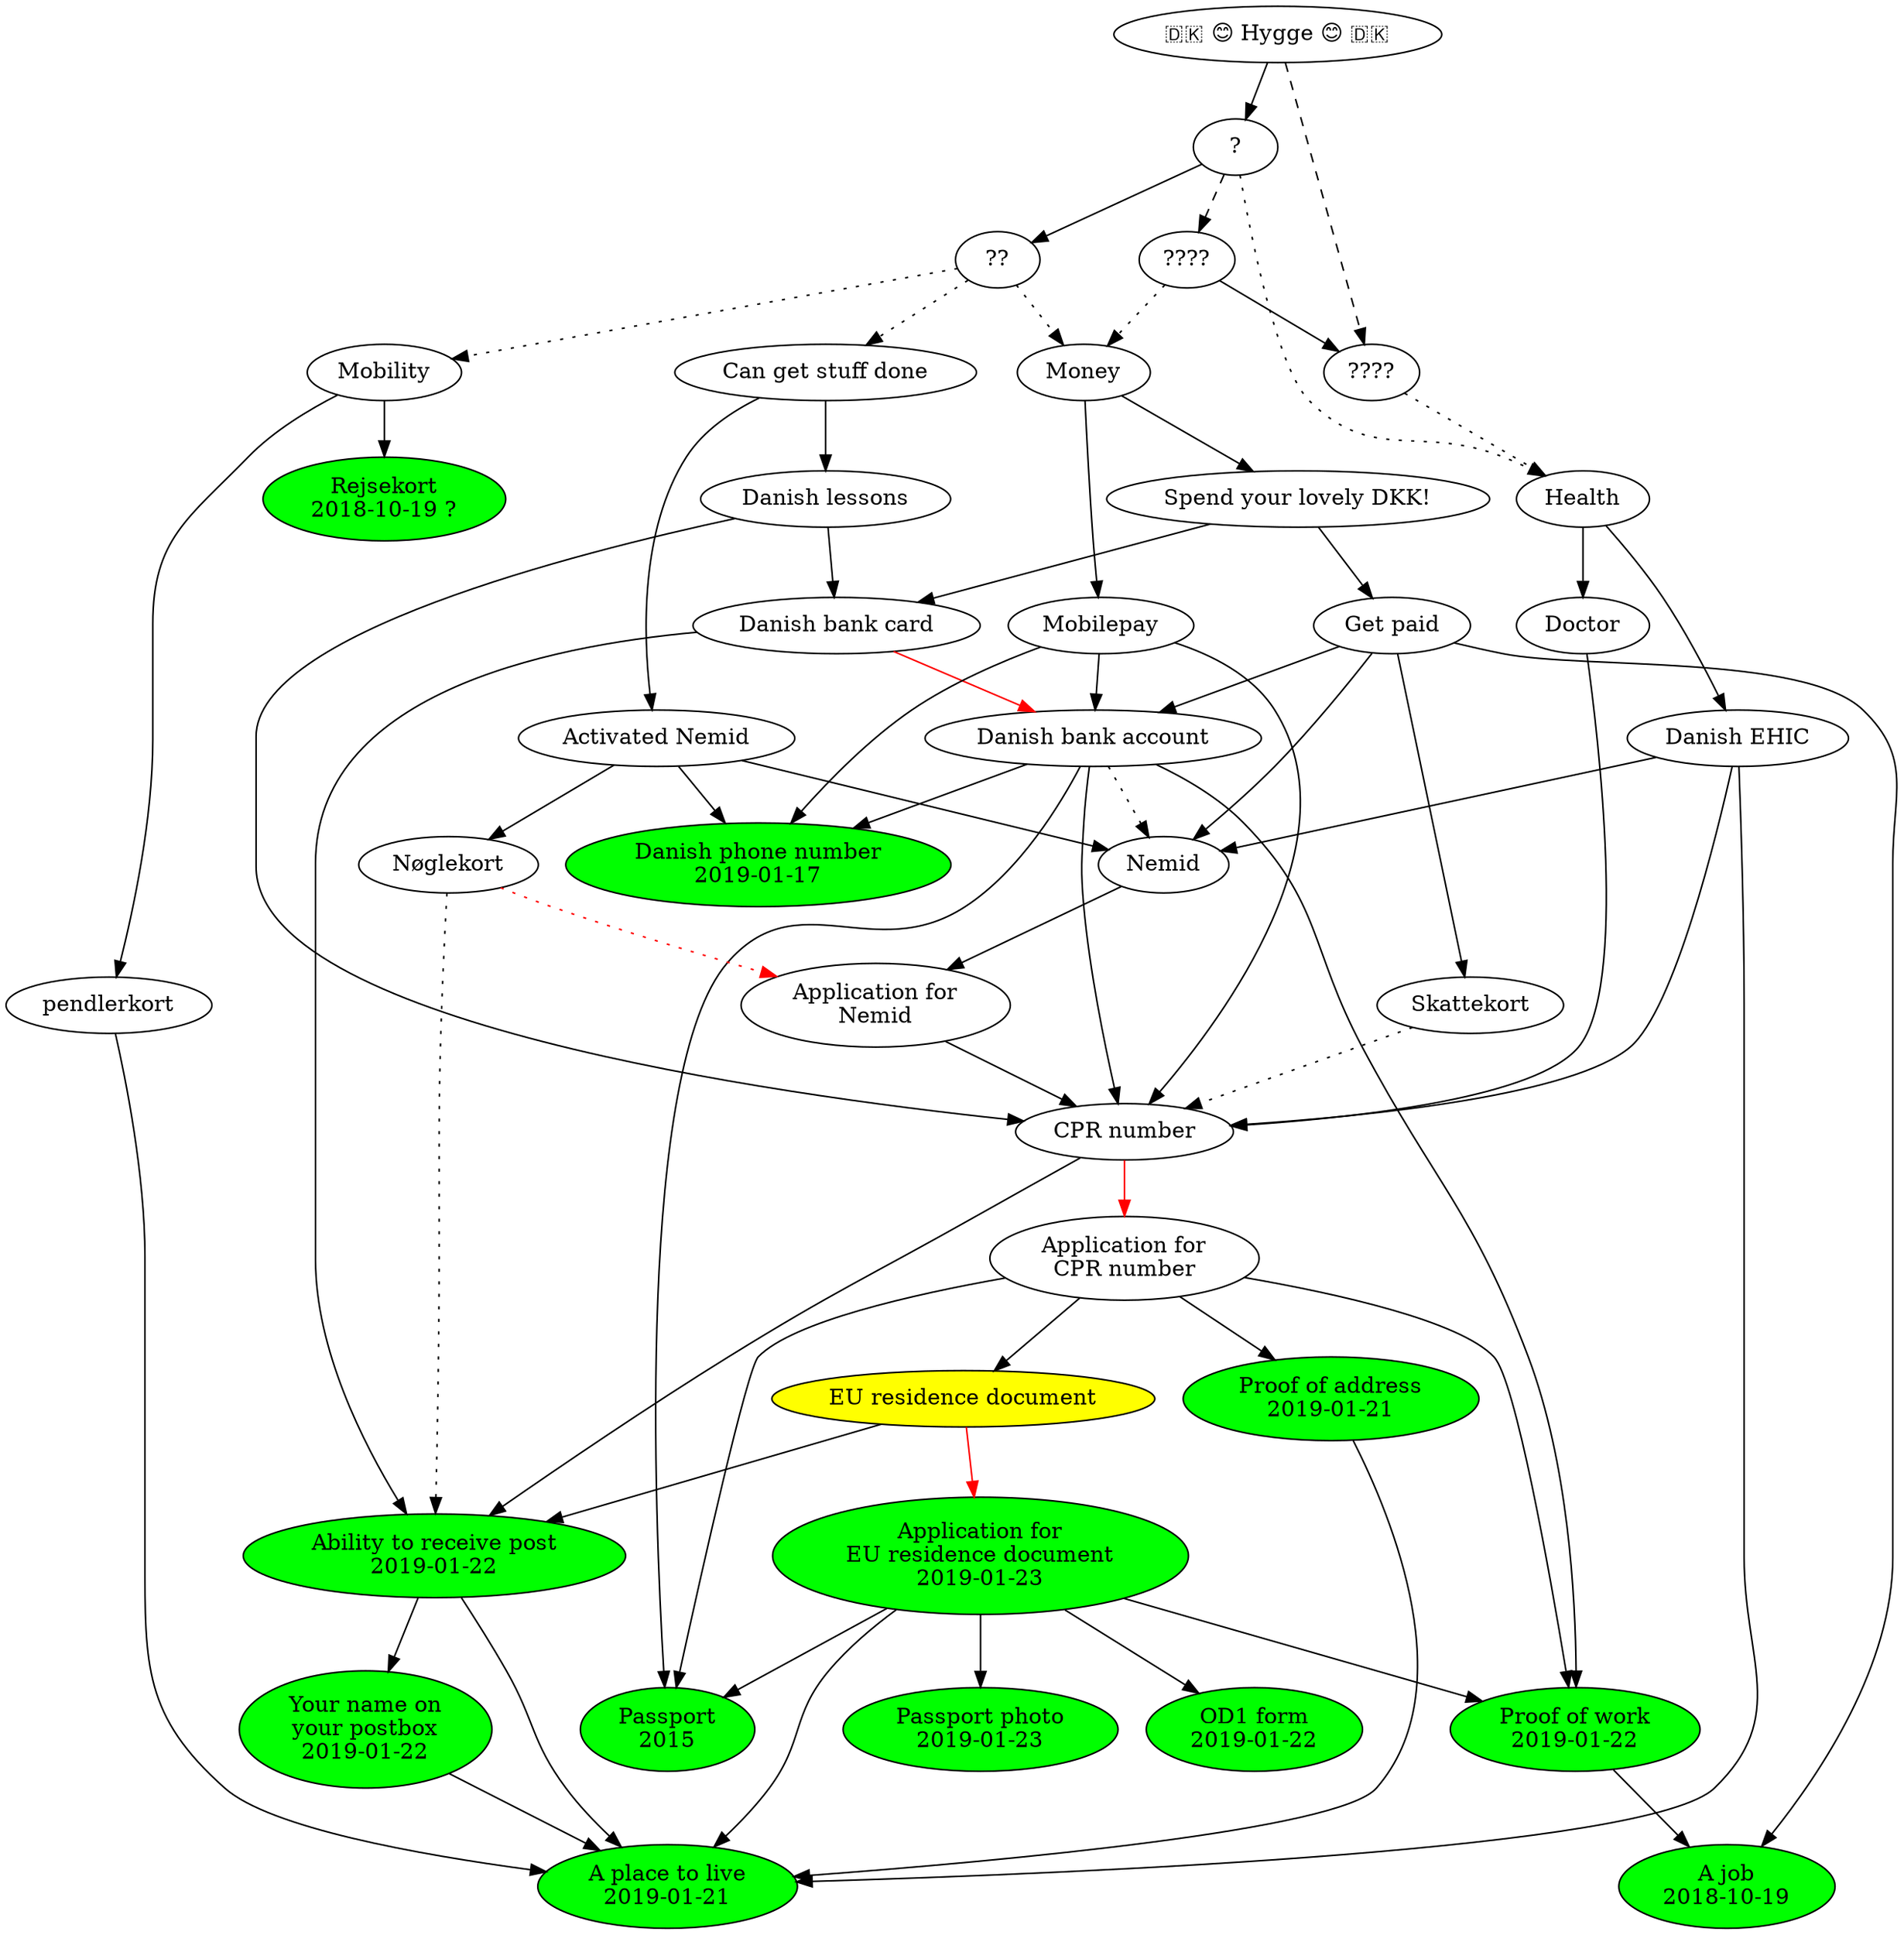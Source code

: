 digraph g {
  job [ label="A job\n2018-10-19" style=filled fillcolor=green ]
  proof_of_work [ label="Proof of work\n2019-01-22" style=filled fillcolor=green ]
  proof_of_work -> job

  passport [ label="Passport\n2015" style=filled fillcolor=green ]

  danish_phone_number [ label="Danish phone number\n2019-01-17" style=filled fillcolor=green ]
  rejsekort [ label="Rejsekort\n2018-10-19 ?" style=filled fillcolor=green ]

  place_to_live [ label="A place to live\n2019-01-21" style=filled fillcolor=green ]

  name_on_postbox [ label="Your name on\nyour postbox\n2019-01-22" style=filled fillcolor=green ]
  name_on_postbox -> place_to_live

  can_receive_post [ label="Ability to receive post\n2019-01-22" style=filled fillcolor=green ]
  can_receive_post -> place_to_live
  can_receive_post -> name_on_postbox

  pendlerkort
  pendlerkort -> place_to_live

  eu_residence_document_application [ label="Application for\nEU residence document\n2019-01-23" style=filled fillcolor=green ]
  eu_residence_document_application -> place_to_live
  eu_residence_document_application -> proof_of_work
  eu_residence_document_application -> passport
  eu_residence_document_application -> od1_form
  od1_form [ label="OD1 form\n2019-01-22" style=filled fillcolor=green ]
  passport_photo [ label="Passport photo\n2019-01-23" style=filled fillcolor=green ]
  eu_residence_document_application -> passport_photo

  eu_residence_document [ label="EU residence document" style=filled fillcolor=yellow ]
  eu_residence_document -> eu_residence_document_application [ color="red" ]
  eu_residence_document -> can_receive_post

  cpr_number_application [ label="Application for\nCPR number" ]
  cpr_number_application -> eu_residence_document
  cpr_number_application -> proof_of_work
  cpr_number_application -> proof_of_address
  cpr_number_application -> passport

  cpr_number [ label="CPR number" ]
  cpr_number -> cpr_number_application [ color="red" ]
  cpr_number -> can_receive_post

  proof_of_address [ label="Proof of address\n2019-01-21" style=filled fillcolor=green ]
  proof_of_address -> place_to_live

  skattekort [ label="Skattekort" ]
  skattekort -> cpr_number [ style="dotted" ]

  nemid_application [ label="Application for\nNemid" ]
  nemid_application -> cpr_number
  nemid [ label="Nemid" ]
  nemid -> nemid_application

  danish_bank_account [ label="Danish bank account" ]
  danish_bank_account -> cpr_number
  danish_bank_account -> proof_of_work
  danish_bank_account -> nemid [ style="dotted" ]
  danish_bank_account -> passport
  danish_bank_account -> danish_phone_number

  activated_nemid [ label="Activated Nemid" ]
  activated_nemid -> nemid
  activated_nemid -> danish_phone_number
  noglekort [ label="Nøglekort" ]
  activated_nemid -> noglekort
  noglekort -> nemid_application [ style="dotted" color="red" ]
  noglekort -> can_receive_post [ style="dotted" ]

  ehic [ label="Danish EHIC" ]
  ehic -> cpr_number
  ehic -> nemid
  ehic -> place_to_live

  doctor [ label="Doctor" ]
  doctor -> cpr_number

  get_paid [ label="Get paid" ]
  get_paid -> job
  get_paid -> skattekort
  get_paid -> danish_bank_account
  get_paid -> nemid

  danish_lessions [ label="Danish lessons" ]
  danish_lessions -> cpr_number
  danish_lessions -> danish_bank_card

  danish_bank_card [ label="Danish bank card" ]
  danish_bank_card -> danish_bank_account [ color="red" ]
  danish_bank_card -> can_receive_post

  spend_lovely_dkk [ label="Spend your lovely DKK!" ]
  spend_lovely_dkk -> get_paid
  spend_lovely_dkk -> danish_bank_card

  mobilepay [ label="Mobilepay" ]
  mobilepay -> cpr_number
  mobilepay -> danish_phone_number
  mobilepay -> danish_bank_account

  // Det endeligt mål
  hygge [ label="🇩🇰 😊 Hygge 😊 🇩🇰" ]
  // Deliberately vague so as not to imply that (a) hygge has a formula, or
  // (b) it depends on any of the named things
  hygge -> magi4 [ style=dashed ]
  hygge -> magi1
  magi1 [ label="?" ]
  magi4 [ label="????" ]
  magi2 [ label="??" ]
  magi3 [ label="????" ]
  magi3 -> magi4
  magi1 -> magi2
  magi1 -> magi3 [ style=dashed ]

  magi1 -> helbred [ style=dotted ]
  magi2 -> penge [ style=dotted ]

  magi4 -> helbred [ style=dotted ]
  helbred [ label="Health" ]
  helbred -> doctor
  helbred -> ehic
  magi3 -> penge [ style=dotted ]
  penge [ label="Money" ]
  penge -> spend_lovely_dkk
  penge -> mobilepay
  magi2 -> rejser [ style=dotted ]
  rejser [ label="Mobility" ]
  rejser -> pendlerkort
  rejser -> rejsekort
  magi2 -> faa_ting_gjort [ style=dotted ]
  faa_ting_gjort [ label="Can get stuff done" ]
  faa_ting_gjort -> activated_nemid
  faa_ting_gjort -> danish_lessions
}
